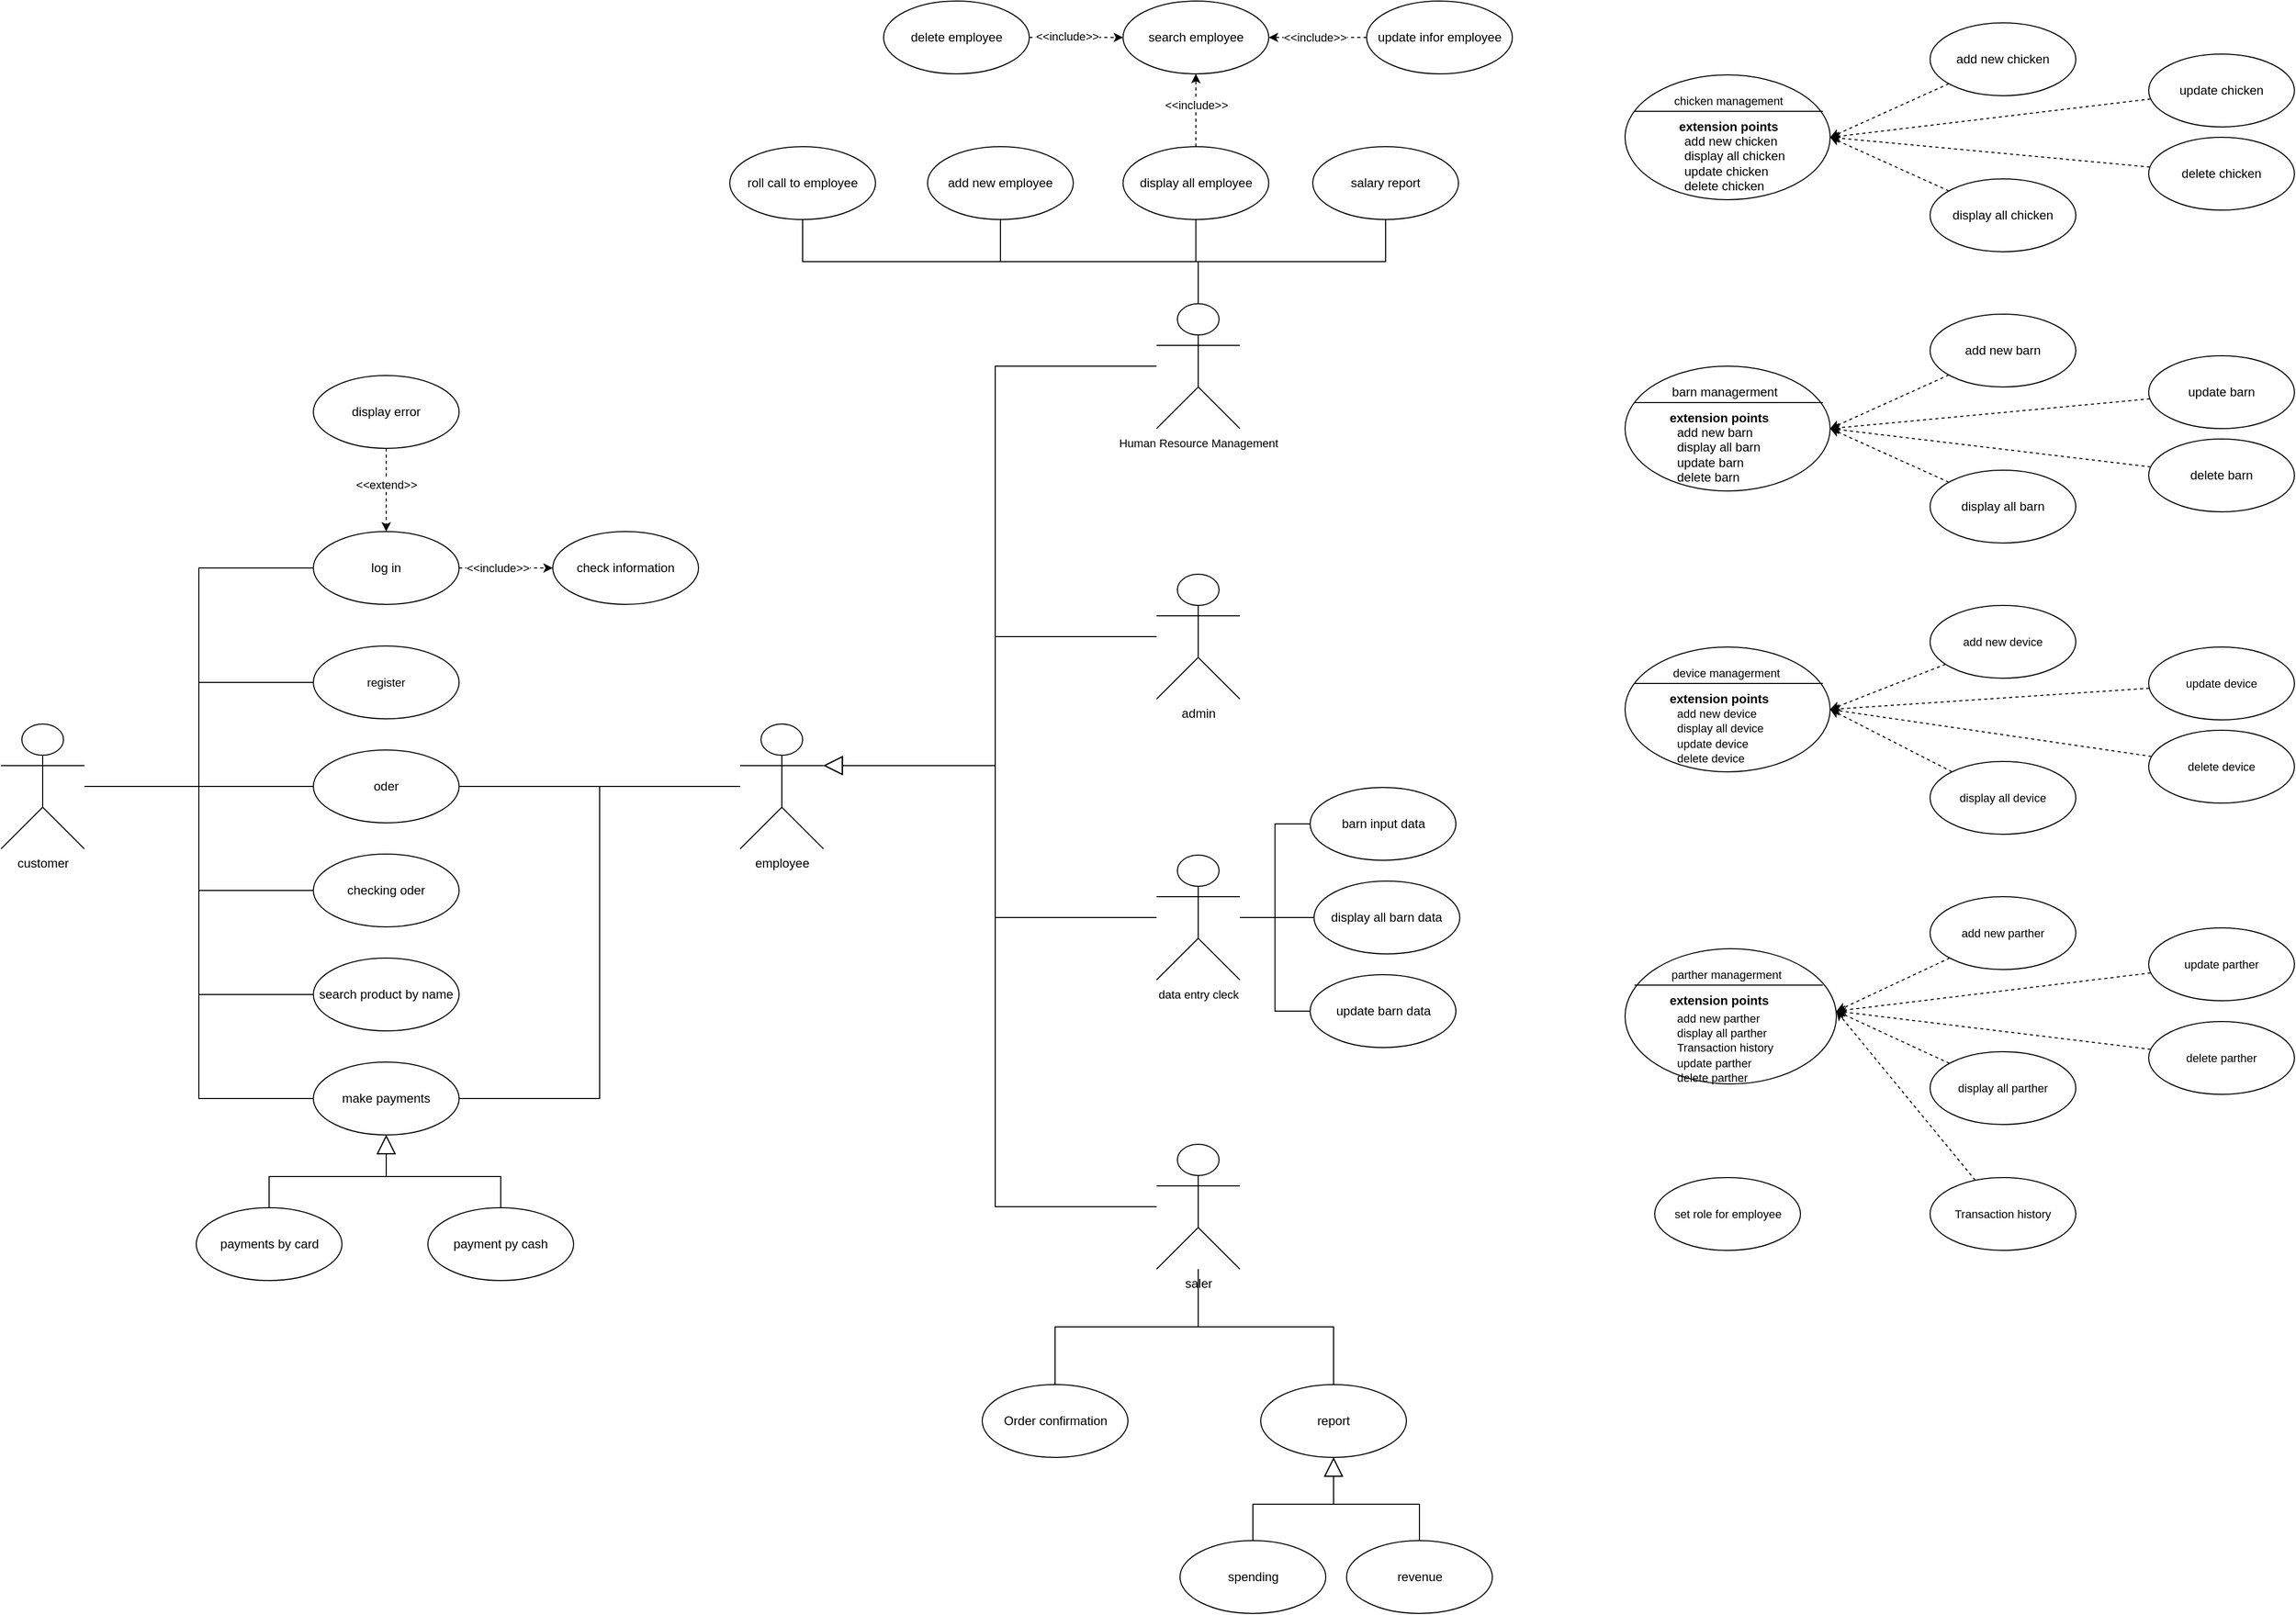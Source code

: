 <mxfile version="19.0.2" type="device"><diagram id="R2lEEEUBdFMjLlhIrx00" name="Page-1"><mxGraphModel dx="4285" dy="458" grid="1" gridSize="10" guides="1" tooltips="1" connect="1" arrows="1" fold="1" page="1" pageScale="1" pageWidth="850" pageHeight="1100" math="0" shadow="0" extFonts="Permanent Marker^https://fonts.googleapis.com/css?family=Permanent+Marker"><root><mxCell id="0"/><mxCell id="1" parent="0"/><mxCell id="is6fRf0BdfMQSOVMNo3V-130" style="edgeStyle=orthogonalEdgeStyle;shape=connector;rounded=0;orthogonalLoop=1;jettySize=auto;html=1;entryX=0;entryY=0.5;entryDx=0;entryDy=0;labelBackgroundColor=default;fontFamily=Helvetica;fontSize=11;fontColor=default;endArrow=none;endFill=0;endSize=16;strokeColor=default;" parent="1" source="is6fRf0BdfMQSOVMNo3V-136" target="is6fRf0BdfMQSOVMNo3V-145" edge="1"><mxGeometry relative="1" as="geometry"/></mxCell><mxCell id="is6fRf0BdfMQSOVMNo3V-131" style="edgeStyle=orthogonalEdgeStyle;shape=connector;rounded=0;orthogonalLoop=1;jettySize=auto;html=1;entryX=0;entryY=0.5;entryDx=0;entryDy=0;labelBackgroundColor=default;fontFamily=Helvetica;fontSize=11;fontColor=default;endArrow=none;endFill=0;endSize=16;strokeColor=default;" parent="1" source="is6fRf0BdfMQSOVMNo3V-136" target="is6fRf0BdfMQSOVMNo3V-140" edge="1"><mxGeometry relative="1" as="geometry"/></mxCell><mxCell id="is6fRf0BdfMQSOVMNo3V-132" style="edgeStyle=orthogonalEdgeStyle;shape=connector;rounded=0;orthogonalLoop=1;jettySize=auto;html=1;entryX=0;entryY=0.5;entryDx=0;entryDy=0;labelBackgroundColor=default;fontFamily=Helvetica;fontSize=11;fontColor=default;endArrow=none;endFill=0;endSize=16;strokeColor=default;" parent="1" source="is6fRf0BdfMQSOVMNo3V-136" target="is6fRf0BdfMQSOVMNo3V-146" edge="1"><mxGeometry relative="1" as="geometry"/></mxCell><mxCell id="is6fRf0BdfMQSOVMNo3V-133" style="edgeStyle=orthogonalEdgeStyle;shape=connector;rounded=0;orthogonalLoop=1;jettySize=auto;html=1;entryX=0;entryY=0.5;entryDx=0;entryDy=0;labelBackgroundColor=default;fontFamily=Helvetica;fontSize=11;fontColor=default;endArrow=none;endFill=0;endSize=16;strokeColor=default;" parent="1" source="is6fRf0BdfMQSOVMNo3V-136" target="is6fRf0BdfMQSOVMNo3V-148" edge="1"><mxGeometry relative="1" as="geometry"/></mxCell><mxCell id="is6fRf0BdfMQSOVMNo3V-134" style="edgeStyle=orthogonalEdgeStyle;shape=connector;rounded=0;orthogonalLoop=1;jettySize=auto;html=1;entryX=0;entryY=0.5;entryDx=0;entryDy=0;labelBackgroundColor=default;fontFamily=Helvetica;fontSize=11;fontColor=default;endArrow=none;endFill=0;endSize=16;strokeColor=default;" parent="1" source="is6fRf0BdfMQSOVMNo3V-136" target="is6fRf0BdfMQSOVMNo3V-147" edge="1"><mxGeometry relative="1" as="geometry"/></mxCell><mxCell id="is6fRf0BdfMQSOVMNo3V-135" style="edgeStyle=orthogonalEdgeStyle;shape=connector;rounded=0;orthogonalLoop=1;jettySize=auto;html=1;entryX=0;entryY=0.5;entryDx=0;entryDy=0;labelBackgroundColor=default;fontFamily=Helvetica;fontSize=11;fontColor=default;endArrow=none;endFill=0;endSize=16;strokeColor=default;" parent="1" source="is6fRf0BdfMQSOVMNo3V-136" target="is6fRf0BdfMQSOVMNo3V-159" edge="1"><mxGeometry relative="1" as="geometry"/></mxCell><mxCell id="is6fRf0BdfMQSOVMNo3V-136" value="customer" style="shape=umlActor;verticalLabelPosition=bottom;verticalAlign=top;html=1;" parent="1" vertex="1"><mxGeometry x="-1180" y="1795" width="80" height="120" as="geometry"/></mxCell><mxCell id="is6fRf0BdfMQSOVMNo3V-259" style="edgeStyle=orthogonalEdgeStyle;shape=connector;rounded=0;orthogonalLoop=1;jettySize=auto;html=1;entryX=1;entryY=0.5;entryDx=0;entryDy=0;labelBackgroundColor=default;fontFamily=Helvetica;fontSize=11;fontColor=default;endArrow=none;endFill=0;endSize=16;strokeColor=default;" parent="1" source="is6fRf0BdfMQSOVMNo3V-137" target="is6fRf0BdfMQSOVMNo3V-145" edge="1"><mxGeometry relative="1" as="geometry"/></mxCell><mxCell id="is6fRf0BdfMQSOVMNo3V-260" style="edgeStyle=orthogonalEdgeStyle;shape=connector;rounded=0;orthogonalLoop=1;jettySize=auto;html=1;entryX=1;entryY=0.5;entryDx=0;entryDy=0;labelBackgroundColor=default;fontFamily=Helvetica;fontSize=11;fontColor=default;endArrow=none;endFill=0;endSize=16;strokeColor=default;" parent="1" source="is6fRf0BdfMQSOVMNo3V-137" target="is6fRf0BdfMQSOVMNo3V-147" edge="1"><mxGeometry relative="1" as="geometry"/></mxCell><mxCell id="is6fRf0BdfMQSOVMNo3V-137" value="employee" style="shape=umlActor;verticalLabelPosition=bottom;verticalAlign=top;html=1;" parent="1" vertex="1"><mxGeometry x="-470" y="1795" width="80" height="120" as="geometry"/></mxCell><mxCell id="is6fRf0BdfMQSOVMNo3V-138" style="edgeStyle=orthogonalEdgeStyle;rounded=0;orthogonalLoop=1;jettySize=auto;html=1;entryX=0;entryY=0.5;entryDx=0;entryDy=0;dashed=1;" parent="1" source="is6fRf0BdfMQSOVMNo3V-140" target="is6fRf0BdfMQSOVMNo3V-141" edge="1"><mxGeometry relative="1" as="geometry"/></mxCell><mxCell id="is6fRf0BdfMQSOVMNo3V-139" value="&amp;lt;&amp;lt;include&amp;gt;&amp;gt;" style="edgeLabel;html=1;align=center;verticalAlign=middle;resizable=0;points=[];fontSize=11;fontFamily=Helvetica;fontColor=default;" parent="is6fRf0BdfMQSOVMNo3V-138" vertex="1" connectable="0"><mxGeometry x="-0.309" y="-1" relative="1" as="geometry"><mxPoint x="6" y="-1" as="offset"/></mxGeometry></mxCell><mxCell id="is6fRf0BdfMQSOVMNo3V-140" value="log in" style="ellipse;whiteSpace=wrap;html=1;" parent="1" vertex="1"><mxGeometry x="-880" y="1610" width="140" height="70" as="geometry"/></mxCell><mxCell id="is6fRf0BdfMQSOVMNo3V-141" value="check information" style="ellipse;whiteSpace=wrap;html=1;" parent="1" vertex="1"><mxGeometry x="-650" y="1610" width="140" height="70" as="geometry"/></mxCell><mxCell id="is6fRf0BdfMQSOVMNo3V-142" style="edgeStyle=orthogonalEdgeStyle;rounded=0;orthogonalLoop=1;jettySize=auto;html=1;entryX=0.5;entryY=0;entryDx=0;entryDy=0;dashed=1;" parent="1" source="is6fRf0BdfMQSOVMNo3V-144" target="is6fRf0BdfMQSOVMNo3V-140" edge="1"><mxGeometry relative="1" as="geometry"><Array as="points"><mxPoint x="-810" y="1570"/><mxPoint x="-810" y="1570"/></Array></mxGeometry></mxCell><mxCell id="is6fRf0BdfMQSOVMNo3V-143" value="&amp;lt;&amp;lt;extend&amp;gt;&amp;gt;" style="edgeLabel;html=1;align=center;verticalAlign=middle;resizable=0;points=[];fontSize=11;fontFamily=Helvetica;fontColor=default;" parent="is6fRf0BdfMQSOVMNo3V-142" vertex="1" connectable="0"><mxGeometry x="0.269" y="-2" relative="1" as="geometry"><mxPoint x="2" y="-16" as="offset"/></mxGeometry></mxCell><mxCell id="is6fRf0BdfMQSOVMNo3V-144" value="display error" style="ellipse;whiteSpace=wrap;html=1;" parent="1" vertex="1"><mxGeometry x="-880" y="1460" width="140" height="70" as="geometry"/></mxCell><mxCell id="is6fRf0BdfMQSOVMNo3V-145" value="oder" style="ellipse;whiteSpace=wrap;html=1;" parent="1" vertex="1"><mxGeometry x="-880" y="1820" width="140" height="70" as="geometry"/></mxCell><mxCell id="is6fRf0BdfMQSOVMNo3V-146" value="checking oder" style="ellipse;whiteSpace=wrap;html=1;" parent="1" vertex="1"><mxGeometry x="-880" y="1920" width="140" height="70" as="geometry"/></mxCell><mxCell id="is6fRf0BdfMQSOVMNo3V-147" value="make payments" style="ellipse;whiteSpace=wrap;html=1;" parent="1" vertex="1"><mxGeometry x="-880" y="2120" width="140" height="70" as="geometry"/></mxCell><mxCell id="is6fRf0BdfMQSOVMNo3V-148" value="search product by name" style="ellipse;whiteSpace=wrap;html=1;" parent="1" vertex="1"><mxGeometry x="-880" y="2020" width="140" height="70" as="geometry"/></mxCell><mxCell id="is6fRf0BdfMQSOVMNo3V-149" style="edgeStyle=orthogonalEdgeStyle;shape=connector;rounded=0;orthogonalLoop=1;jettySize=auto;html=1;entryX=0.5;entryY=1;entryDx=0;entryDy=0;labelBackgroundColor=default;fontFamily=Helvetica;fontSize=11;fontColor=default;endArrow=block;endFill=0;endSize=16;strokeColor=default;" parent="1" source="is6fRf0BdfMQSOVMNo3V-150" target="is6fRf0BdfMQSOVMNo3V-147" edge="1"><mxGeometry relative="1" as="geometry"/></mxCell><mxCell id="is6fRf0BdfMQSOVMNo3V-150" value="payments by card" style="ellipse;whiteSpace=wrap;html=1;" parent="1" vertex="1"><mxGeometry x="-992.5" y="2260" width="140" height="70" as="geometry"/></mxCell><mxCell id="is6fRf0BdfMQSOVMNo3V-151" style="edgeStyle=orthogonalEdgeStyle;shape=connector;rounded=0;orthogonalLoop=1;jettySize=auto;html=1;entryX=0.5;entryY=1;entryDx=0;entryDy=0;labelBackgroundColor=default;fontFamily=Helvetica;fontSize=11;fontColor=default;endArrow=block;endFill=0;endSize=16;strokeColor=default;" parent="1" source="is6fRf0BdfMQSOVMNo3V-152" target="is6fRf0BdfMQSOVMNo3V-147" edge="1"><mxGeometry relative="1" as="geometry"/></mxCell><mxCell id="is6fRf0BdfMQSOVMNo3V-152" value="payment py cash" style="ellipse;whiteSpace=wrap;html=1;" parent="1" vertex="1"><mxGeometry x="-770" y="2260" width="140" height="70" as="geometry"/></mxCell><mxCell id="is6fRf0BdfMQSOVMNo3V-153" style="edgeStyle=orthogonalEdgeStyle;shape=connector;rounded=0;orthogonalLoop=1;jettySize=auto;html=1;entryX=1;entryY=0.333;entryDx=0;entryDy=0;entryPerimeter=0;labelBackgroundColor=default;fontFamily=Helvetica;fontSize=11;fontColor=default;endArrow=block;endFill=0;endSize=16;strokeColor=default;" parent="1" source="is6fRf0BdfMQSOVMNo3V-156" target="is6fRf0BdfMQSOVMNo3V-137" edge="1"><mxGeometry relative="1" as="geometry"/></mxCell><mxCell id="is6fRf0BdfMQSOVMNo3V-154" style="edgeStyle=elbowEdgeStyle;shape=connector;rounded=0;orthogonalLoop=1;jettySize=auto;html=1;entryX=0.5;entryY=0;entryDx=0;entryDy=0;labelBackgroundColor=default;fontFamily=Helvetica;fontSize=11;fontColor=default;endArrow=none;endFill=0;endSize=16;strokeColor=default;elbow=vertical;" parent="1" source="is6fRf0BdfMQSOVMNo3V-156" target="is6fRf0BdfMQSOVMNo3V-237" edge="1"><mxGeometry relative="1" as="geometry"/></mxCell><mxCell id="is6fRf0BdfMQSOVMNo3V-155" style="edgeStyle=elbowEdgeStyle;shape=connector;rounded=0;orthogonalLoop=1;jettySize=auto;elbow=vertical;html=1;entryX=0.5;entryY=0;entryDx=0;entryDy=0;labelBackgroundColor=default;fontFamily=Helvetica;fontSize=11;fontColor=default;endArrow=none;endFill=0;endSize=16;strokeColor=default;" parent="1" source="is6fRf0BdfMQSOVMNo3V-156" target="is6fRf0BdfMQSOVMNo3V-238" edge="1"><mxGeometry relative="1" as="geometry"/></mxCell><mxCell id="is6fRf0BdfMQSOVMNo3V-156" value="saler" style="shape=umlActor;verticalLabelPosition=bottom;verticalAlign=top;html=1;" parent="1" vertex="1"><mxGeometry x="-70" y="2199" width="80" height="120" as="geometry"/></mxCell><mxCell id="is6fRf0BdfMQSOVMNo3V-159" value="register" style="ellipse;whiteSpace=wrap;html=1;fontFamily=Helvetica;fontSize=11;fontColor=default;" parent="1" vertex="1"><mxGeometry x="-880" y="1720" width="140" height="70" as="geometry"/></mxCell><mxCell id="is6fRf0BdfMQSOVMNo3V-160" style="edgeStyle=orthogonalEdgeStyle;shape=connector;rounded=0;orthogonalLoop=1;jettySize=auto;html=1;entryX=1;entryY=0.333;entryDx=0;entryDy=0;entryPerimeter=0;labelBackgroundColor=default;fontFamily=Helvetica;fontSize=11;fontColor=default;endArrow=block;endFill=0;endSize=16;strokeColor=default;" parent="1" source="is6fRf0BdfMQSOVMNo3V-166" target="is6fRf0BdfMQSOVMNo3V-137" edge="1"><mxGeometry relative="1" as="geometry"/></mxCell><mxCell id="is6fRf0BdfMQSOVMNo3V-166" value="admin" style="shape=umlActor;verticalLabelPosition=bottom;verticalAlign=top;html=1;" parent="1" vertex="1"><mxGeometry x="-70" y="1651" width="80" height="120" as="geometry"/></mxCell><mxCell id="is6fRf0BdfMQSOVMNo3V-167" style="edgeStyle=orthogonalEdgeStyle;shape=connector;rounded=0;orthogonalLoop=1;jettySize=auto;html=1;entryX=1;entryY=0.333;entryDx=0;entryDy=0;entryPerimeter=0;labelBackgroundColor=default;fontFamily=Helvetica;fontSize=11;fontColor=default;endArrow=block;endFill=0;endSize=16;strokeColor=default;" parent="1" source="is6fRf0BdfMQSOVMNo3V-171" target="is6fRf0BdfMQSOVMNo3V-137" edge="1"><mxGeometry relative="1" as="geometry"/></mxCell><mxCell id="is6fRf0BdfMQSOVMNo3V-168" style="edgeStyle=orthogonalEdgeStyle;shape=connector;rounded=0;orthogonalLoop=1;jettySize=auto;elbow=vertical;html=1;entryX=0;entryY=0.5;entryDx=0;entryDy=0;labelBackgroundColor=default;fontFamily=Helvetica;fontSize=11;fontColor=default;endArrow=none;endFill=0;endSize=16;strokeColor=default;" parent="1" source="is6fRf0BdfMQSOVMNo3V-171" target="is6fRf0BdfMQSOVMNo3V-243" edge="1"><mxGeometry relative="1" as="geometry"/></mxCell><mxCell id="is6fRf0BdfMQSOVMNo3V-169" style="edgeStyle=orthogonalEdgeStyle;shape=connector;rounded=0;orthogonalLoop=1;jettySize=auto;html=1;entryX=0;entryY=0.5;entryDx=0;entryDy=0;labelBackgroundColor=default;fontFamily=Helvetica;fontSize=11;fontColor=default;endArrow=none;endFill=0;endSize=16;strokeColor=default;elbow=vertical;" parent="1" source="is6fRf0BdfMQSOVMNo3V-171" target="is6fRf0BdfMQSOVMNo3V-244" edge="1"><mxGeometry relative="1" as="geometry"/></mxCell><mxCell id="is6fRf0BdfMQSOVMNo3V-170" style="edgeStyle=orthogonalEdgeStyle;shape=connector;rounded=0;orthogonalLoop=1;jettySize=auto;html=1;entryX=0;entryY=0.5;entryDx=0;entryDy=0;labelBackgroundColor=default;fontFamily=Helvetica;fontSize=11;fontColor=default;endArrow=none;endFill=0;endSize=16;strokeColor=default;elbow=vertical;" parent="1" source="is6fRf0BdfMQSOVMNo3V-171" target="is6fRf0BdfMQSOVMNo3V-245" edge="1"><mxGeometry relative="1" as="geometry"/></mxCell><mxCell id="is6fRf0BdfMQSOVMNo3V-171" value="&lt;span style=&quot;font-size: 11px;&quot;&gt;data entry cleck&lt;/span&gt;" style="shape=umlActor;verticalLabelPosition=bottom;verticalAlign=top;html=1;" parent="1" vertex="1"><mxGeometry x="-70" y="1921" width="80" height="120" as="geometry"/></mxCell><mxCell id="is6fRf0BdfMQSOVMNo3V-172" style="edgeStyle=orthogonalEdgeStyle;shape=connector;rounded=0;orthogonalLoop=1;jettySize=auto;html=1;entryX=1;entryY=0.333;entryDx=0;entryDy=0;entryPerimeter=0;labelBackgroundColor=default;fontFamily=Helvetica;fontSize=11;fontColor=default;endArrow=block;endFill=0;endSize=16;strokeColor=default;" parent="1" source="is6fRf0BdfMQSOVMNo3V-177" target="is6fRf0BdfMQSOVMNo3V-137" edge="1"><mxGeometry relative="1" as="geometry"/></mxCell><mxCell id="is6fRf0BdfMQSOVMNo3V-173" style="edgeStyle=elbowEdgeStyle;shape=connector;rounded=0;orthogonalLoop=1;jettySize=auto;html=1;entryX=0.5;entryY=1;entryDx=0;entryDy=0;labelBackgroundColor=default;fontFamily=Helvetica;fontSize=11;fontColor=default;endArrow=none;endFill=0;endSize=16;strokeColor=default;elbow=vertical;" parent="1" source="is6fRf0BdfMQSOVMNo3V-177" target="is6fRf0BdfMQSOVMNo3V-246" edge="1"><mxGeometry relative="1" as="geometry"/></mxCell><mxCell id="is6fRf0BdfMQSOVMNo3V-174" style="edgeStyle=elbowEdgeStyle;shape=connector;rounded=0;orthogonalLoop=1;jettySize=auto;elbow=vertical;html=1;entryX=0.5;entryY=1;entryDx=0;entryDy=0;labelBackgroundColor=default;fontFamily=Helvetica;fontSize=11;fontColor=default;endArrow=none;endFill=0;endSize=16;strokeColor=default;" parent="1" source="is6fRf0BdfMQSOVMNo3V-177" target="is6fRf0BdfMQSOVMNo3V-247" edge="1"><mxGeometry relative="1" as="geometry"/></mxCell><mxCell id="is6fRf0BdfMQSOVMNo3V-175" style="edgeStyle=elbowEdgeStyle;shape=connector;rounded=0;orthogonalLoop=1;jettySize=auto;elbow=vertical;html=1;entryX=0.5;entryY=1;entryDx=0;entryDy=0;labelBackgroundColor=default;fontFamily=Helvetica;fontSize=11;fontColor=default;endArrow=none;endFill=0;endSize=16;strokeColor=default;" parent="1" source="is6fRf0BdfMQSOVMNo3V-177" target="is6fRf0BdfMQSOVMNo3V-250" edge="1"><mxGeometry relative="1" as="geometry"/></mxCell><mxCell id="is6fRf0BdfMQSOVMNo3V-176" style="edgeStyle=elbowEdgeStyle;shape=connector;rounded=0;orthogonalLoop=1;jettySize=auto;elbow=vertical;html=1;entryX=0.5;entryY=1;entryDx=0;entryDy=0;labelBackgroundColor=default;fontFamily=Helvetica;fontSize=11;fontColor=default;endArrow=none;endFill=0;endSize=16;strokeColor=default;" parent="1" source="is6fRf0BdfMQSOVMNo3V-177" target="is6fRf0BdfMQSOVMNo3V-251" edge="1"><mxGeometry relative="1" as="geometry"/></mxCell><mxCell id="is6fRf0BdfMQSOVMNo3V-177" value="&lt;span style=&quot;font-size: 11px;&quot;&gt;Human Resource Management&lt;/span&gt;&lt;span style=&quot;font-size: 11px;&quot;&gt;&lt;br&gt;&lt;/span&gt;" style="shape=umlActor;verticalLabelPosition=bottom;verticalAlign=top;html=1;" parent="1" vertex="1"><mxGeometry x="-70" y="1391" width="80" height="120" as="geometry"/></mxCell><mxCell id="is6fRf0BdfMQSOVMNo3V-237" value="Order confirmation" style="ellipse;whiteSpace=wrap;html=1;" parent="1" vertex="1"><mxGeometry x="-237.5" y="2430" width="140" height="70" as="geometry"/></mxCell><mxCell id="is6fRf0BdfMQSOVMNo3V-238" value="report" style="ellipse;whiteSpace=wrap;html=1;" parent="1" vertex="1"><mxGeometry x="30" y="2430" width="140" height="70" as="geometry"/></mxCell><mxCell id="is6fRf0BdfMQSOVMNo3V-239" style="edgeStyle=orthogonalEdgeStyle;shape=connector;rounded=0;orthogonalLoop=1;jettySize=auto;html=1;entryX=0.5;entryY=1;entryDx=0;entryDy=0;labelBackgroundColor=default;fontFamily=Helvetica;fontSize=11;fontColor=default;endArrow=block;endFill=0;endSize=16;strokeColor=default;" parent="1" source="is6fRf0BdfMQSOVMNo3V-240" target="is6fRf0BdfMQSOVMNo3V-238" edge="1"><mxGeometry relative="1" as="geometry"/></mxCell><mxCell id="is6fRf0BdfMQSOVMNo3V-240" value="revenue" style="ellipse;whiteSpace=wrap;html=1;" parent="1" vertex="1"><mxGeometry x="112.5" y="2580" width="140" height="70" as="geometry"/></mxCell><mxCell id="is6fRf0BdfMQSOVMNo3V-241" style="edgeStyle=orthogonalEdgeStyle;shape=connector;rounded=0;orthogonalLoop=1;jettySize=auto;html=1;labelBackgroundColor=default;fontFamily=Helvetica;fontSize=11;fontColor=default;endArrow=block;endFill=0;endSize=16;strokeColor=default;" parent="1" source="is6fRf0BdfMQSOVMNo3V-242" target="is6fRf0BdfMQSOVMNo3V-238" edge="1"><mxGeometry relative="1" as="geometry"/></mxCell><mxCell id="is6fRf0BdfMQSOVMNo3V-242" value="spending" style="ellipse;whiteSpace=wrap;html=1;" parent="1" vertex="1"><mxGeometry x="-47.5" y="2580" width="140" height="70" as="geometry"/></mxCell><mxCell id="is6fRf0BdfMQSOVMNo3V-243" value="barn input data" style="ellipse;whiteSpace=wrap;html=1;" parent="1" vertex="1"><mxGeometry x="77.5" y="1856" width="140" height="70" as="geometry"/></mxCell><mxCell id="is6fRf0BdfMQSOVMNo3V-244" value="display all barn data" style="ellipse;whiteSpace=wrap;html=1;" parent="1" vertex="1"><mxGeometry x="81.25" y="1946" width="140" height="70" as="geometry"/></mxCell><mxCell id="is6fRf0BdfMQSOVMNo3V-245" value="update barn data" style="ellipse;whiteSpace=wrap;html=1;" parent="1" vertex="1"><mxGeometry x="77.5" y="2036" width="140" height="70" as="geometry"/></mxCell><mxCell id="is6fRf0BdfMQSOVMNo3V-246" value="roll call to employee" style="ellipse;whiteSpace=wrap;html=1;" parent="1" vertex="1"><mxGeometry x="-480" y="1240" width="140" height="70" as="geometry"/></mxCell><mxCell id="is6fRf0BdfMQSOVMNo3V-247" value="add new employee" style="ellipse;whiteSpace=wrap;html=1;" parent="1" vertex="1"><mxGeometry x="-290" y="1240" width="140" height="70" as="geometry"/></mxCell><mxCell id="is6fRf0BdfMQSOVMNo3V-248" style="edgeStyle=elbowEdgeStyle;rounded=0;orthogonalLoop=1;jettySize=auto;elbow=vertical;html=1;entryX=0.5;entryY=1;entryDx=0;entryDy=0;dashed=1;" parent="1" source="is6fRf0BdfMQSOVMNo3V-250" target="is6fRf0BdfMQSOVMNo3V-256" edge="1"><mxGeometry relative="1" as="geometry"/></mxCell><mxCell id="is6fRf0BdfMQSOVMNo3V-249" value="&amp;lt;&amp;lt;include&amp;gt;&amp;gt;" style="edgeLabel;html=1;align=center;verticalAlign=middle;resizable=0;points=[];" parent="is6fRf0BdfMQSOVMNo3V-248" vertex="1" connectable="0"><mxGeometry x="0.371" y="2" relative="1" as="geometry"><mxPoint x="2" y="8" as="offset"/></mxGeometry></mxCell><mxCell id="is6fRf0BdfMQSOVMNo3V-250" value="display all employee" style="ellipse;whiteSpace=wrap;html=1;" parent="1" vertex="1"><mxGeometry x="-102.25" y="1240" width="140" height="70" as="geometry"/></mxCell><mxCell id="is6fRf0BdfMQSOVMNo3V-251" value="salary report" style="ellipse;whiteSpace=wrap;html=1;" parent="1" vertex="1"><mxGeometry x="80" y="1240" width="140" height="70" as="geometry"/></mxCell><mxCell id="is6fRf0BdfMQSOVMNo3V-256" value="search employee" style="ellipse;whiteSpace=wrap;html=1;" parent="1" vertex="1"><mxGeometry x="-102.25" y="1100" width="140" height="70" as="geometry"/></mxCell><mxCell id="tRMr2bocL6qsbaYdwrz2-13" style="edgeStyle=orthogonalEdgeStyle;shape=connector;rounded=0;orthogonalLoop=1;jettySize=auto;html=1;entryX=1;entryY=0.5;entryDx=0;entryDy=0;dashed=1;labelBackgroundColor=default;fontFamily=Helvetica;fontSize=11;fontColor=default;endArrow=classic;strokeColor=default;" parent="1" source="is6fRf0BdfMQSOVMNo3V-257" target="is6fRf0BdfMQSOVMNo3V-256" edge="1"><mxGeometry relative="1" as="geometry"/></mxCell><mxCell id="tRMr2bocL6qsbaYdwrz2-16" value="&amp;lt;&amp;lt;include&amp;gt;&amp;gt;" style="edgeLabel;html=1;align=center;verticalAlign=middle;resizable=0;points=[];fontSize=11;fontFamily=Helvetica;fontColor=default;" parent="tRMr2bocL6qsbaYdwrz2-13" vertex="1" connectable="0"><mxGeometry x="0.244" y="2" relative="1" as="geometry"><mxPoint x="8" y="-2" as="offset"/></mxGeometry></mxCell><mxCell id="is6fRf0BdfMQSOVMNo3V-257" value="update infor employee" style="ellipse;whiteSpace=wrap;html=1;" parent="1" vertex="1"><mxGeometry x="131.75" y="1100" width="140" height="70" as="geometry"/></mxCell><mxCell id="tRMr2bocL6qsbaYdwrz2-14" style="edgeStyle=orthogonalEdgeStyle;shape=connector;rounded=0;orthogonalLoop=1;jettySize=auto;html=1;entryX=0;entryY=0.5;entryDx=0;entryDy=0;dashed=1;labelBackgroundColor=default;fontFamily=Helvetica;fontSize=11;fontColor=default;endArrow=classic;strokeColor=default;" parent="1" source="is6fRf0BdfMQSOVMNo3V-258" target="is6fRf0BdfMQSOVMNo3V-256" edge="1"><mxGeometry relative="1" as="geometry"/></mxCell><mxCell id="tRMr2bocL6qsbaYdwrz2-15" value="&amp;lt;&amp;lt;include&amp;gt;&amp;gt;" style="edgeLabel;html=1;align=center;verticalAlign=middle;resizable=0;points=[];fontSize=11;fontFamily=Helvetica;fontColor=default;" parent="tRMr2bocL6qsbaYdwrz2-14" vertex="1" connectable="0"><mxGeometry x="-0.21" y="1" relative="1" as="geometry"><mxPoint as="offset"/></mxGeometry></mxCell><mxCell id="is6fRf0BdfMQSOVMNo3V-258" value="delete employee" style="ellipse;whiteSpace=wrap;html=1;" parent="1" vertex="1"><mxGeometry x="-332.25" y="1100" width="140" height="70" as="geometry"/></mxCell><mxCell id="p3d2FcfpxFA_JWHjbJa2-2" style="edgeStyle=none;rounded=0;orthogonalLoop=1;jettySize=auto;html=1;entryX=1;entryY=0.5;entryDx=0;entryDy=0;dashed=1;" edge="1" parent="1" source="p3d2FcfpxFA_JWHjbJa2-3" target="p3d2FcfpxFA_JWHjbJa2-37"><mxGeometry relative="1" as="geometry"/></mxCell><mxCell id="p3d2FcfpxFA_JWHjbJa2-3" value="add new chicken" style="ellipse;whiteSpace=wrap;html=1;" vertex="1" parent="1"><mxGeometry x="673" y="1121" width="140" height="70" as="geometry"/></mxCell><mxCell id="p3d2FcfpxFA_JWHjbJa2-4" style="edgeStyle=none;rounded=0;orthogonalLoop=1;jettySize=auto;html=1;entryX=1;entryY=0.5;entryDx=0;entryDy=0;dashed=1;" edge="1" parent="1" source="p3d2FcfpxFA_JWHjbJa2-5" target="p3d2FcfpxFA_JWHjbJa2-37"><mxGeometry relative="1" as="geometry"/></mxCell><mxCell id="p3d2FcfpxFA_JWHjbJa2-5" value="display all chicken" style="ellipse;whiteSpace=wrap;html=1;" vertex="1" parent="1"><mxGeometry x="673" y="1271" width="140" height="70" as="geometry"/></mxCell><mxCell id="p3d2FcfpxFA_JWHjbJa2-6" style="edgeStyle=none;rounded=0;orthogonalLoop=1;jettySize=auto;html=1;entryX=1;entryY=0.5;entryDx=0;entryDy=0;dashed=1;" edge="1" parent="1" source="p3d2FcfpxFA_JWHjbJa2-7" target="p3d2FcfpxFA_JWHjbJa2-37"><mxGeometry relative="1" as="geometry"/></mxCell><mxCell id="p3d2FcfpxFA_JWHjbJa2-7" value="update chicken" style="ellipse;whiteSpace=wrap;html=1;" vertex="1" parent="1"><mxGeometry x="883" y="1151" width="140" height="70" as="geometry"/></mxCell><mxCell id="p3d2FcfpxFA_JWHjbJa2-8" style="edgeStyle=none;rounded=0;orthogonalLoop=1;jettySize=auto;html=1;entryX=1;entryY=0.5;entryDx=0;entryDy=0;dashed=1;" edge="1" parent="1" source="p3d2FcfpxFA_JWHjbJa2-9" target="p3d2FcfpxFA_JWHjbJa2-37"><mxGeometry relative="1" as="geometry"/></mxCell><mxCell id="p3d2FcfpxFA_JWHjbJa2-9" value="delete chicken" style="ellipse;whiteSpace=wrap;html=1;" vertex="1" parent="1"><mxGeometry x="883" y="1231" width="140" height="70" as="geometry"/></mxCell><mxCell id="p3d2FcfpxFA_JWHjbJa2-10" style="edgeStyle=none;rounded=0;orthogonalLoop=1;jettySize=auto;html=1;entryX=1;entryY=0.5;entryDx=0;entryDy=0;dashed=1;" edge="1" parent="1" source="p3d2FcfpxFA_JWHjbJa2-11" target="p3d2FcfpxFA_JWHjbJa2-42"><mxGeometry relative="1" as="geometry"/></mxCell><mxCell id="p3d2FcfpxFA_JWHjbJa2-11" value="add new barn" style="ellipse;whiteSpace=wrap;html=1;" vertex="1" parent="1"><mxGeometry x="673" y="1401" width="140" height="70" as="geometry"/></mxCell><mxCell id="p3d2FcfpxFA_JWHjbJa2-12" style="edgeStyle=none;rounded=0;orthogonalLoop=1;jettySize=auto;html=1;entryX=1;entryY=0.5;entryDx=0;entryDy=0;dashed=1;" edge="1" parent="1" source="p3d2FcfpxFA_JWHjbJa2-13" target="p3d2FcfpxFA_JWHjbJa2-42"><mxGeometry relative="1" as="geometry"/></mxCell><mxCell id="p3d2FcfpxFA_JWHjbJa2-13" value="display all barn" style="ellipse;whiteSpace=wrap;html=1;" vertex="1" parent="1"><mxGeometry x="673" y="1551" width="140" height="70" as="geometry"/></mxCell><mxCell id="p3d2FcfpxFA_JWHjbJa2-14" style="edgeStyle=none;rounded=0;orthogonalLoop=1;jettySize=auto;html=1;entryX=1;entryY=0.5;entryDx=0;entryDy=0;dashed=1;" edge="1" parent="1" source="p3d2FcfpxFA_JWHjbJa2-15" target="p3d2FcfpxFA_JWHjbJa2-42"><mxGeometry relative="1" as="geometry"/></mxCell><mxCell id="p3d2FcfpxFA_JWHjbJa2-15" value="update barn" style="ellipse;whiteSpace=wrap;html=1;" vertex="1" parent="1"><mxGeometry x="883" y="1441" width="140" height="70" as="geometry"/></mxCell><mxCell id="p3d2FcfpxFA_JWHjbJa2-16" style="edgeStyle=none;rounded=0;orthogonalLoop=1;jettySize=auto;html=1;entryX=1;entryY=0.5;entryDx=0;entryDy=0;dashed=1;" edge="1" parent="1" source="p3d2FcfpxFA_JWHjbJa2-17" target="p3d2FcfpxFA_JWHjbJa2-42"><mxGeometry relative="1" as="geometry"/></mxCell><mxCell id="p3d2FcfpxFA_JWHjbJa2-17" value="delete barn" style="ellipse;whiteSpace=wrap;html=1;" vertex="1" parent="1"><mxGeometry x="883" y="1521" width="140" height="70" as="geometry"/></mxCell><mxCell id="p3d2FcfpxFA_JWHjbJa2-18" style="edgeStyle=none;rounded=0;orthogonalLoop=1;jettySize=auto;html=1;entryX=1;entryY=0.5;entryDx=0;entryDy=0;dashed=1;" edge="1" parent="1" source="p3d2FcfpxFA_JWHjbJa2-19" target="p3d2FcfpxFA_JWHjbJa2-47"><mxGeometry relative="1" as="geometry"/></mxCell><mxCell id="p3d2FcfpxFA_JWHjbJa2-19" value="add new device" style="ellipse;whiteSpace=wrap;html=1;fontFamily=Helvetica;fontSize=11;fontColor=default;" vertex="1" parent="1"><mxGeometry x="673" y="1681" width="140" height="70" as="geometry"/></mxCell><mxCell id="p3d2FcfpxFA_JWHjbJa2-20" style="edgeStyle=none;rounded=0;orthogonalLoop=1;jettySize=auto;html=1;entryX=1;entryY=0.5;entryDx=0;entryDy=0;dashed=1;" edge="1" parent="1" source="p3d2FcfpxFA_JWHjbJa2-21" target="p3d2FcfpxFA_JWHjbJa2-47"><mxGeometry relative="1" as="geometry"/></mxCell><mxCell id="p3d2FcfpxFA_JWHjbJa2-21" value="display all device" style="ellipse;whiteSpace=wrap;html=1;fontFamily=Helvetica;fontSize=11;fontColor=default;" vertex="1" parent="1"><mxGeometry x="673" y="1831" width="140" height="70" as="geometry"/></mxCell><mxCell id="p3d2FcfpxFA_JWHjbJa2-22" style="edgeStyle=none;rounded=0;orthogonalLoop=1;jettySize=auto;html=1;entryX=1;entryY=0.5;entryDx=0;entryDy=0;dashed=1;" edge="1" parent="1" source="p3d2FcfpxFA_JWHjbJa2-23" target="p3d2FcfpxFA_JWHjbJa2-47"><mxGeometry relative="1" as="geometry"/></mxCell><mxCell id="p3d2FcfpxFA_JWHjbJa2-23" value="update device" style="ellipse;whiteSpace=wrap;html=1;fontFamily=Helvetica;fontSize=11;fontColor=default;" vertex="1" parent="1"><mxGeometry x="883" y="1721" width="140" height="70" as="geometry"/></mxCell><mxCell id="p3d2FcfpxFA_JWHjbJa2-24" style="edgeStyle=none;rounded=0;orthogonalLoop=1;jettySize=auto;html=1;entryX=1;entryY=0.5;entryDx=0;entryDy=0;dashed=1;" edge="1" parent="1" source="p3d2FcfpxFA_JWHjbJa2-25" target="p3d2FcfpxFA_JWHjbJa2-47"><mxGeometry relative="1" as="geometry"/></mxCell><mxCell id="p3d2FcfpxFA_JWHjbJa2-25" value="delete device" style="ellipse;whiteSpace=wrap;html=1;fontFamily=Helvetica;fontSize=11;fontColor=default;" vertex="1" parent="1"><mxGeometry x="883" y="1801" width="140" height="70" as="geometry"/></mxCell><mxCell id="p3d2FcfpxFA_JWHjbJa2-26" style="edgeStyle=none;rounded=0;orthogonalLoop=1;jettySize=auto;html=1;entryX=1;entryY=0;entryDx=0;entryDy=0;dashed=1;" edge="1" parent="1" source="p3d2FcfpxFA_JWHjbJa2-27" target="p3d2FcfpxFA_JWHjbJa2-56"><mxGeometry relative="1" as="geometry"/></mxCell><mxCell id="p3d2FcfpxFA_JWHjbJa2-27" value="add new parther" style="ellipse;whiteSpace=wrap;html=1;fontFamily=Helvetica;fontSize=11;fontColor=default;" vertex="1" parent="1"><mxGeometry x="673" y="1961" width="140" height="70" as="geometry"/></mxCell><mxCell id="p3d2FcfpxFA_JWHjbJa2-28" style="edgeStyle=none;rounded=0;orthogonalLoop=1;jettySize=auto;html=1;dashed=1;entryX=1;entryY=0;entryDx=0;entryDy=0;" edge="1" parent="1" source="p3d2FcfpxFA_JWHjbJa2-29" target="p3d2FcfpxFA_JWHjbJa2-56"><mxGeometry relative="1" as="geometry"><mxPoint x="623" y="2121" as="targetPoint"/></mxGeometry></mxCell><mxCell id="p3d2FcfpxFA_JWHjbJa2-29" value="display all parther" style="ellipse;whiteSpace=wrap;html=1;fontFamily=Helvetica;fontSize=11;fontColor=default;" vertex="1" parent="1"><mxGeometry x="673" y="2110" width="140" height="70" as="geometry"/></mxCell><mxCell id="p3d2FcfpxFA_JWHjbJa2-30" style="edgeStyle=none;rounded=0;orthogonalLoop=1;jettySize=auto;html=1;entryX=1;entryY=0;entryDx=0;entryDy=0;dashed=1;" edge="1" parent="1" source="p3d2FcfpxFA_JWHjbJa2-31" target="p3d2FcfpxFA_JWHjbJa2-56"><mxGeometry relative="1" as="geometry"/></mxCell><mxCell id="p3d2FcfpxFA_JWHjbJa2-31" value="update parther" style="ellipse;whiteSpace=wrap;html=1;fontFamily=Helvetica;fontSize=11;fontColor=default;" vertex="1" parent="1"><mxGeometry x="883" y="1991" width="140" height="70" as="geometry"/></mxCell><mxCell id="p3d2FcfpxFA_JWHjbJa2-32" style="edgeStyle=none;rounded=0;orthogonalLoop=1;jettySize=auto;html=1;entryX=1;entryY=0;entryDx=0;entryDy=0;dashed=1;" edge="1" parent="1" source="p3d2FcfpxFA_JWHjbJa2-33" target="p3d2FcfpxFA_JWHjbJa2-56"><mxGeometry relative="1" as="geometry"/></mxCell><mxCell id="p3d2FcfpxFA_JWHjbJa2-33" value="delete parther" style="ellipse;whiteSpace=wrap;html=1;fontFamily=Helvetica;fontSize=11;fontColor=default;" vertex="1" parent="1"><mxGeometry x="883" y="2081" width="140" height="70" as="geometry"/></mxCell><mxCell id="p3d2FcfpxFA_JWHjbJa2-34" style="edgeStyle=none;rounded=0;orthogonalLoop=1;jettySize=auto;html=1;entryX=1;entryY=0;entryDx=0;entryDy=0;dashed=1;" edge="1" parent="1" source="p3d2FcfpxFA_JWHjbJa2-35" target="p3d2FcfpxFA_JWHjbJa2-56"><mxGeometry relative="1" as="geometry"/></mxCell><mxCell id="p3d2FcfpxFA_JWHjbJa2-35" value="Transaction history" style="ellipse;whiteSpace=wrap;html=1;fontFamily=Helvetica;fontSize=11;fontColor=default;" vertex="1" parent="1"><mxGeometry x="673" y="2231" width="140" height="70" as="geometry"/></mxCell><mxCell id="p3d2FcfpxFA_JWHjbJa2-36" value="set role for employee" style="ellipse;whiteSpace=wrap;html=1;fontFamily=Helvetica;fontSize=11;fontColor=default;" vertex="1" parent="1"><mxGeometry x="408.5" y="2231" width="140" height="70" as="geometry"/></mxCell><mxCell id="p3d2FcfpxFA_JWHjbJa2-37" value="" style="shape=ellipse;container=1;horizontal=1;horizontalStack=0;resizeParent=1;resizeParentMax=0;resizeLast=0;html=1;dashed=0;collapsible=0;" vertex="1" parent="1"><mxGeometry x="380" y="1171" width="197" height="120" as="geometry"/></mxCell><mxCell id="p3d2FcfpxFA_JWHjbJa2-38" value="&lt;span style=&quot;font-size: 11px;&quot;&gt;chicken management&lt;/span&gt;" style="html=1;strokeColor=none;fillColor=none;align=center;verticalAlign=middle;rotatable=0;" vertex="1" parent="p3d2FcfpxFA_JWHjbJa2-37"><mxGeometry x="8.5" y="10" width="180" height="30" as="geometry"/></mxCell><mxCell id="p3d2FcfpxFA_JWHjbJa2-39" value="" style="line;strokeWidth=1;fillColor=none;rotatable=0;labelPosition=right;points=[];portConstraint=eastwest;dashed=0;resizeWidth=1;" vertex="1" parent="p3d2FcfpxFA_JWHjbJa2-37"><mxGeometry x="9" y="30" width="181" height="10" as="geometry"/></mxCell><mxCell id="p3d2FcfpxFA_JWHjbJa2-40" value="&lt;b&gt;extension points&lt;/b&gt;" style="text;html=1;align=center;verticalAlign=middle;rotatable=0;" vertex="1" parent="p3d2FcfpxFA_JWHjbJa2-37"><mxGeometry x="9" y="40" width="180" height="20" as="geometry"/></mxCell><mxCell id="p3d2FcfpxFA_JWHjbJa2-41" value="&lt;span style=&quot;text-align: center;&quot;&gt;add new chicken&lt;br&gt;&lt;/span&gt;&lt;span style=&quot;text-align: center;&quot;&gt;display all chicken&lt;br&gt;&lt;/span&gt;&lt;span style=&quot;text-align: center;&quot;&gt;update chicken&lt;br&gt;&lt;/span&gt;&lt;span style=&quot;text-align: center;&quot;&gt;delete chicken&lt;/span&gt;&lt;span style=&quot;text-align: center;&quot;&gt;&lt;br&gt;&lt;/span&gt;" style="text;html=1;align=left;verticalAlign=middle;rotatable=0;spacingLeft=25;" vertex="1" parent="p3d2FcfpxFA_JWHjbJa2-37"><mxGeometry x="30" y="60" width="180" height="50" as="geometry"/></mxCell><mxCell id="p3d2FcfpxFA_JWHjbJa2-42" value="" style="shape=ellipse;container=1;horizontal=1;horizontalStack=0;resizeParent=1;resizeParentMax=0;resizeLast=0;html=1;dashed=0;collapsible=0;" vertex="1" parent="1"><mxGeometry x="380" y="1451" width="197" height="120" as="geometry"/></mxCell><mxCell id="p3d2FcfpxFA_JWHjbJa2-43" value="&lt;span style=&quot;&quot;&gt;barn managerment&amp;nbsp;&lt;/span&gt;" style="html=1;strokeColor=none;fillColor=none;align=center;verticalAlign=middle;rotatable=0;" vertex="1" parent="p3d2FcfpxFA_JWHjbJa2-42"><mxGeometry x="7" y="10" width="180" height="30" as="geometry"/></mxCell><mxCell id="p3d2FcfpxFA_JWHjbJa2-44" value="" style="line;strokeWidth=1;fillColor=none;rotatable=0;labelPosition=right;points=[];portConstraint=eastwest;dashed=0;resizeWidth=1;" vertex="1" parent="p3d2FcfpxFA_JWHjbJa2-42"><mxGeometry x="9" y="30" width="181" height="10" as="geometry"/></mxCell><mxCell id="p3d2FcfpxFA_JWHjbJa2-45" value="&lt;b&gt;extension points&lt;/b&gt;" style="text;html=1;align=center;verticalAlign=middle;rotatable=0;" vertex="1" parent="p3d2FcfpxFA_JWHjbJa2-42"><mxGeometry y="40" width="180" height="20" as="geometry"/></mxCell><mxCell id="p3d2FcfpxFA_JWHjbJa2-46" value="&lt;span style=&quot;text-align: center;&quot;&gt;add new barn&lt;br&gt;&lt;/span&gt;&lt;span style=&quot;text-align: center;&quot;&gt;display all barn&lt;br&gt;&lt;/span&gt;&lt;span style=&quot;text-align: center;&quot;&gt;update barn&lt;br&gt;&lt;/span&gt;&lt;span style=&quot;text-align: center;&quot;&gt;delete barn&lt;/span&gt;&lt;span style=&quot;text-align: center;&quot;&gt;&lt;br&gt;&lt;/span&gt;" style="text;html=1;align=left;verticalAlign=middle;rotatable=0;spacingLeft=25;" vertex="1" parent="p3d2FcfpxFA_JWHjbJa2-42"><mxGeometry x="23" y="60" width="180" height="50" as="geometry"/></mxCell><mxCell id="p3d2FcfpxFA_JWHjbJa2-47" value="" style="shape=ellipse;container=1;horizontal=1;horizontalStack=0;resizeParent=1;resizeParentMax=0;resizeLast=0;html=1;dashed=0;collapsible=0;" vertex="1" parent="1"><mxGeometry x="380" y="1721" width="197" height="120" as="geometry"/></mxCell><mxCell id="p3d2FcfpxFA_JWHjbJa2-48" value="&lt;span style=&quot;font-size: 11px;&quot;&gt;device managerment&lt;/span&gt;" style="html=1;strokeColor=none;fillColor=none;align=center;verticalAlign=middle;rotatable=0;" vertex="1" parent="p3d2FcfpxFA_JWHjbJa2-47"><mxGeometry x="7" y="10" width="180" height="30" as="geometry"/></mxCell><mxCell id="p3d2FcfpxFA_JWHjbJa2-49" value="" style="line;strokeWidth=1;fillColor=none;rotatable=0;labelPosition=right;points=[];portConstraint=eastwest;dashed=0;resizeWidth=1;" vertex="1" parent="p3d2FcfpxFA_JWHjbJa2-47"><mxGeometry x="9" y="30" width="181" height="10" as="geometry"/></mxCell><mxCell id="p3d2FcfpxFA_JWHjbJa2-50" value="&lt;b&gt;extension points&lt;/b&gt;" style="text;html=1;align=center;verticalAlign=middle;rotatable=0;" vertex="1" parent="p3d2FcfpxFA_JWHjbJa2-47"><mxGeometry y="40" width="180" height="20" as="geometry"/></mxCell><mxCell id="p3d2FcfpxFA_JWHjbJa2-51" value="&lt;span style=&quot;font-size: 11px; text-align: center;&quot;&gt;add new device&lt;br&gt;&lt;/span&gt;&lt;span style=&quot;font-size: 11px; text-align: center;&quot;&gt;display all device&lt;br&gt;&lt;/span&gt;&lt;span style=&quot;font-size: 11px; text-align: center;&quot;&gt;update device&lt;br&gt;&lt;/span&gt;&lt;span style=&quot;font-size: 11px; text-align: center;&quot;&gt;delete device&lt;/span&gt;&lt;span style=&quot;text-align: center;&quot;&gt;&lt;br&gt;&lt;/span&gt;" style="text;html=1;align=left;verticalAlign=middle;rotatable=0;spacingLeft=25;" vertex="1" parent="p3d2FcfpxFA_JWHjbJa2-47"><mxGeometry x="23" y="60" width="180" height="50" as="geometry"/></mxCell><mxCell id="p3d2FcfpxFA_JWHjbJa2-52" value="" style="shape=ellipse;container=1;horizontal=1;horizontalStack=0;resizeParent=1;resizeParentMax=0;resizeLast=0;html=1;dashed=0;collapsible=0;" vertex="1" parent="1"><mxGeometry x="380" y="2011" width="203" height="130" as="geometry"/></mxCell><mxCell id="p3d2FcfpxFA_JWHjbJa2-53" value="&lt;span style=&quot;font-size: 11px;&quot;&gt;parther managerment&lt;/span&gt;" style="html=1;strokeColor=none;fillColor=none;align=center;verticalAlign=middle;rotatable=0;" vertex="1" parent="p3d2FcfpxFA_JWHjbJa2-52"><mxGeometry x="7" y="10" width="180" height="30" as="geometry"/></mxCell><mxCell id="p3d2FcfpxFA_JWHjbJa2-54" value="" style="line;strokeWidth=1;fillColor=none;rotatable=0;labelPosition=right;points=[];portConstraint=eastwest;dashed=0;resizeWidth=1;" vertex="1" parent="p3d2FcfpxFA_JWHjbJa2-52"><mxGeometry x="9" y="30" width="181" height="10" as="geometry"/></mxCell><mxCell id="p3d2FcfpxFA_JWHjbJa2-55" value="&lt;b&gt;extension points&lt;/b&gt;" style="text;html=1;align=center;verticalAlign=middle;rotatable=0;" vertex="1" parent="p3d2FcfpxFA_JWHjbJa2-52"><mxGeometry y="40" width="180" height="20" as="geometry"/></mxCell><mxCell id="p3d2FcfpxFA_JWHjbJa2-56" value="&lt;span style=&quot;font-size: 11px; text-align: center;&quot;&gt;add new parther&lt;br&gt;&lt;/span&gt;&lt;span style=&quot;font-size: 11px; text-align: center;&quot;&gt;display all parther&lt;br&gt;&lt;/span&gt;&lt;span style=&quot;font-size: 11px; text-align: center;&quot;&gt;Transaction history&lt;br&gt;&lt;/span&gt;&lt;span style=&quot;font-size: 11px; text-align: center;&quot;&gt;update parther&lt;br&gt;&lt;/span&gt;&lt;span style=&quot;font-size: 11px; text-align: center;&quot;&gt;delete parther&lt;/span&gt;&lt;span style=&quot;text-align: center;&quot;&gt;&lt;br&gt;&lt;/span&gt;" style="text;html=1;align=left;verticalAlign=middle;rotatable=0;spacingLeft=25;" vertex="1" parent="p3d2FcfpxFA_JWHjbJa2-52"><mxGeometry x="23" y="60" width="180" height="70" as="geometry"/></mxCell></root></mxGraphModel></diagram></mxfile>